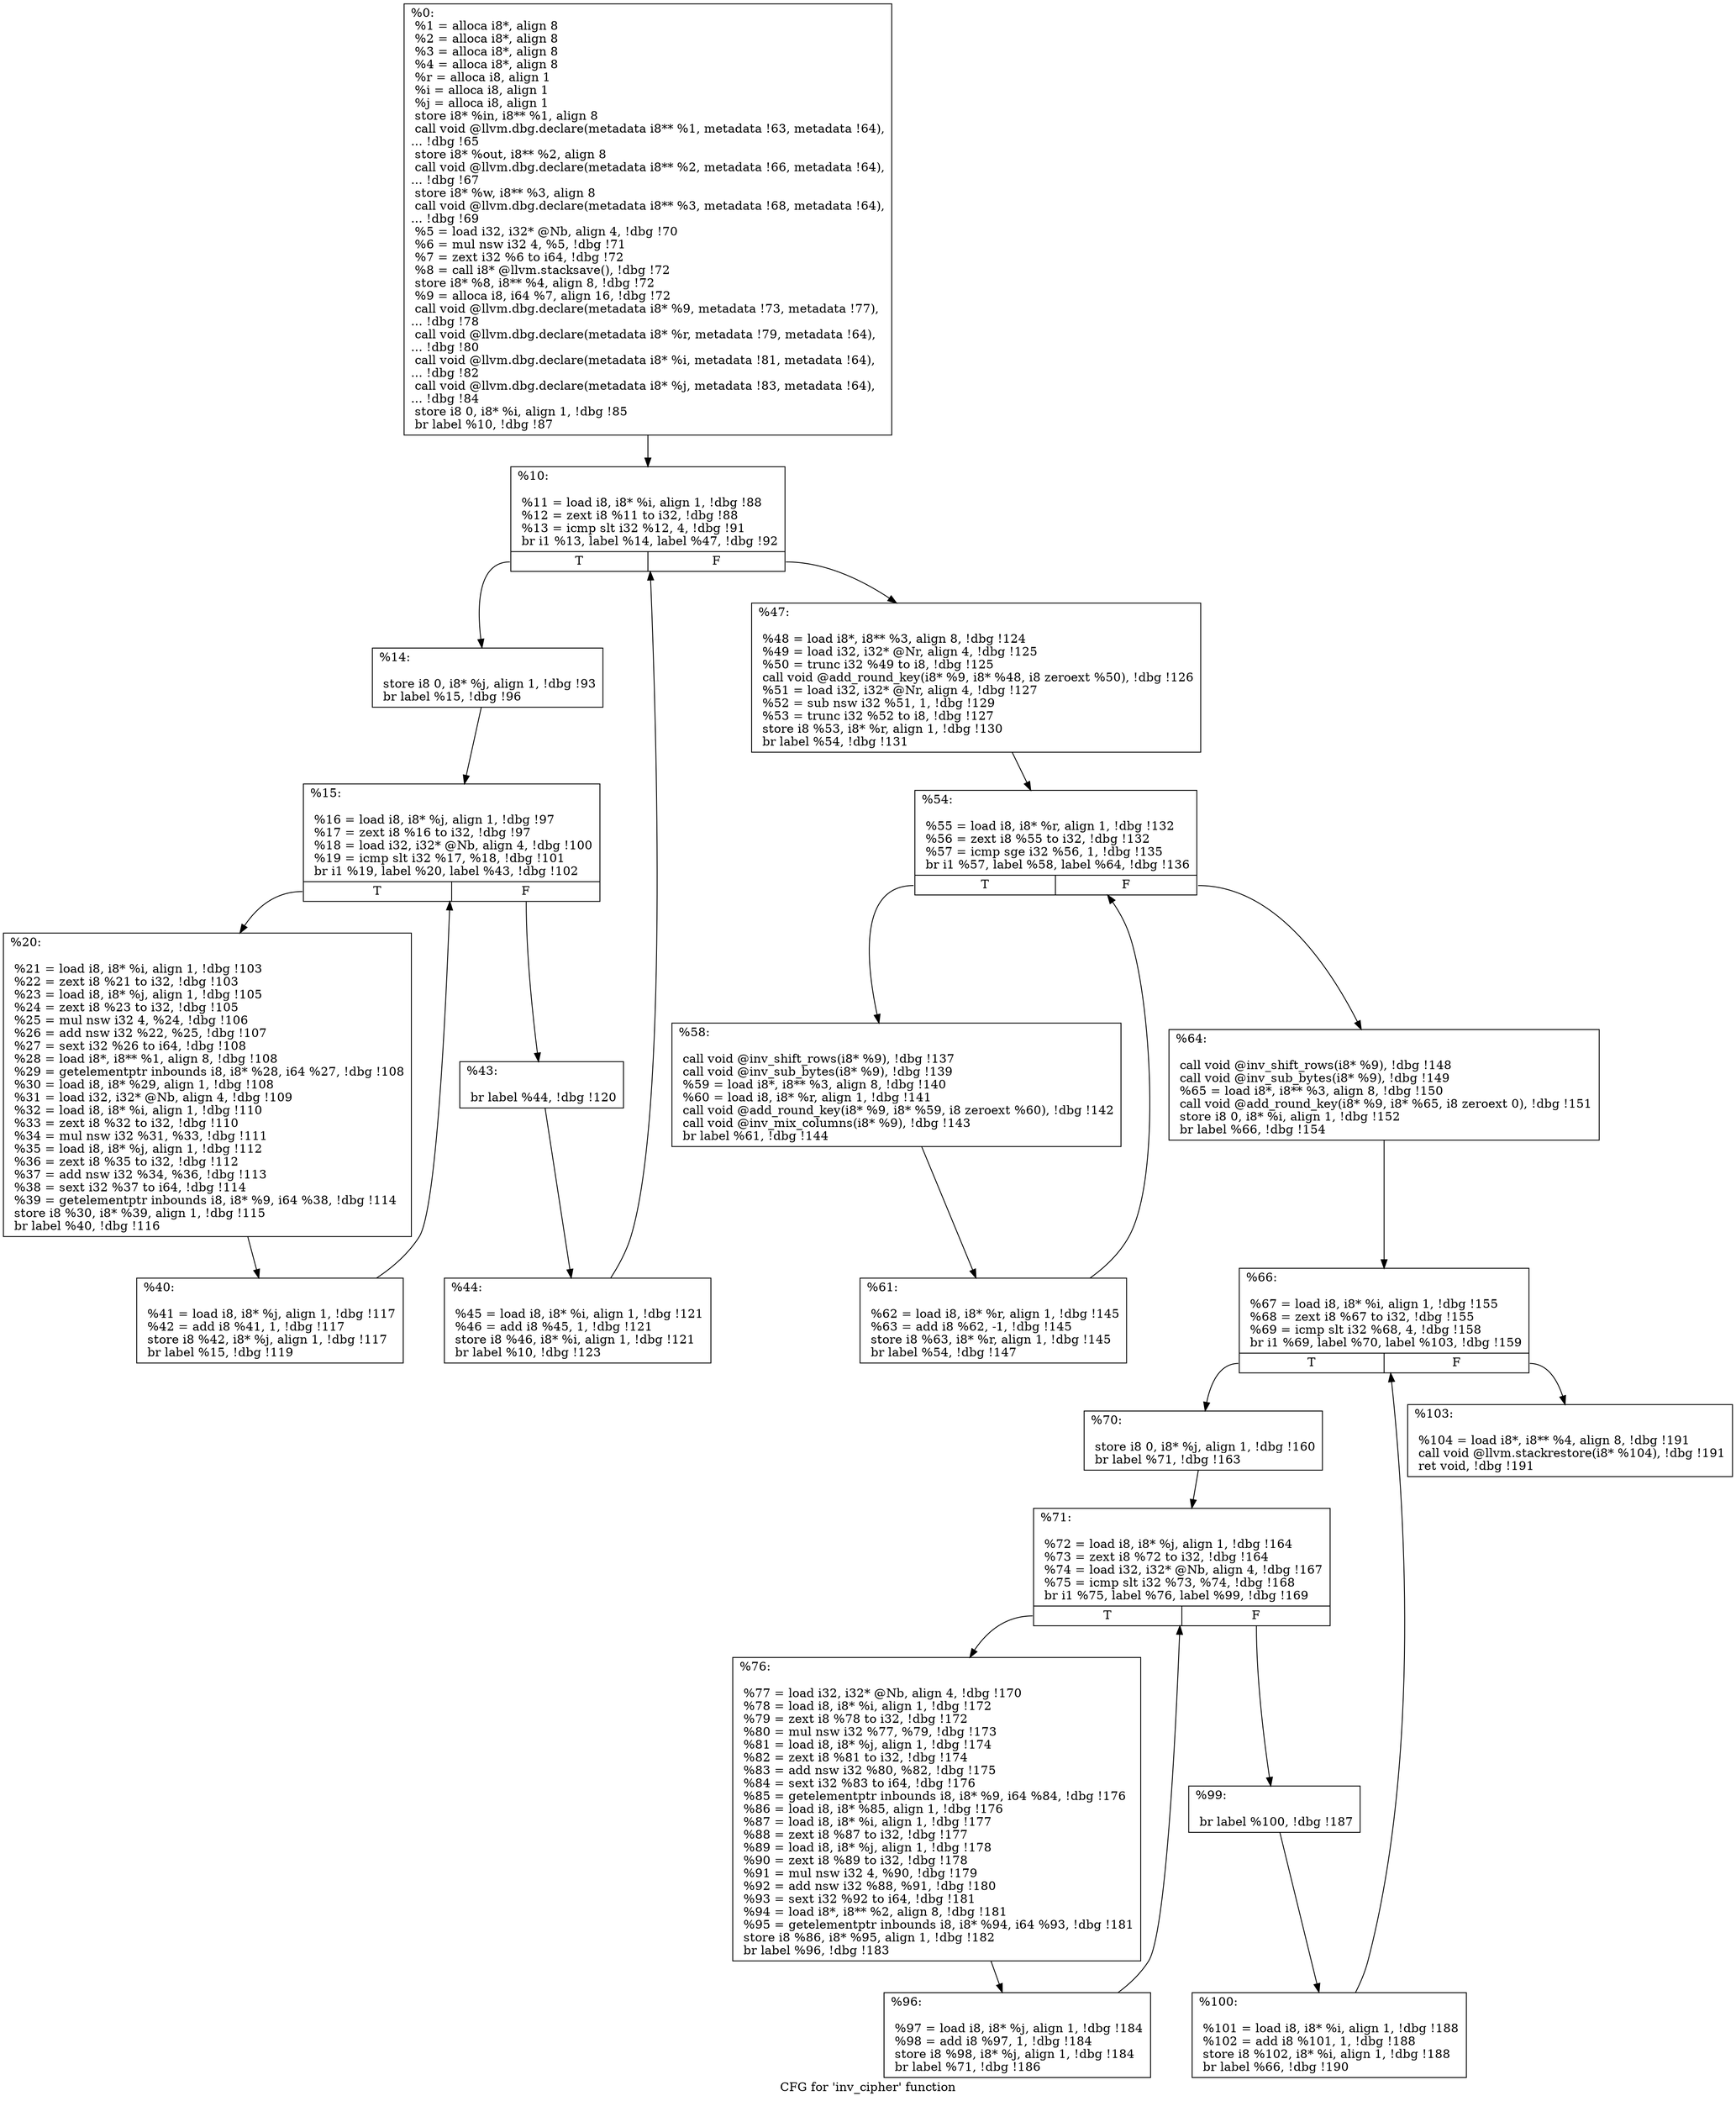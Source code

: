 digraph "CFG for 'inv_cipher' function" {
	label="CFG for 'inv_cipher' function";

	Node0x55ce628671d0 [shape=record,label="{%0:\l  %1 = alloca i8*, align 8\l  %2 = alloca i8*, align 8\l  %3 = alloca i8*, align 8\l  %4 = alloca i8*, align 8\l  %r = alloca i8, align 1\l  %i = alloca i8, align 1\l  %j = alloca i8, align 1\l  store i8* %in, i8** %1, align 8\l  call void @llvm.dbg.declare(metadata i8** %1, metadata !63, metadata !64),\l... !dbg !65\l  store i8* %out, i8** %2, align 8\l  call void @llvm.dbg.declare(metadata i8** %2, metadata !66, metadata !64),\l... !dbg !67\l  store i8* %w, i8** %3, align 8\l  call void @llvm.dbg.declare(metadata i8** %3, metadata !68, metadata !64),\l... !dbg !69\l  %5 = load i32, i32* @Nb, align 4, !dbg !70\l  %6 = mul nsw i32 4, %5, !dbg !71\l  %7 = zext i32 %6 to i64, !dbg !72\l  %8 = call i8* @llvm.stacksave(), !dbg !72\l  store i8* %8, i8** %4, align 8, !dbg !72\l  %9 = alloca i8, i64 %7, align 16, !dbg !72\l  call void @llvm.dbg.declare(metadata i8* %9, metadata !73, metadata !77),\l... !dbg !78\l  call void @llvm.dbg.declare(metadata i8* %r, metadata !79, metadata !64),\l... !dbg !80\l  call void @llvm.dbg.declare(metadata i8* %i, metadata !81, metadata !64),\l... !dbg !82\l  call void @llvm.dbg.declare(metadata i8* %j, metadata !83, metadata !64),\l... !dbg !84\l  store i8 0, i8* %i, align 1, !dbg !85\l  br label %10, !dbg !87\l}"];
	Node0x55ce628671d0 -> Node0x55ce62867220;
	Node0x55ce62867220 [shape=record,label="{%10:\l\l  %11 = load i8, i8* %i, align 1, !dbg !88\l  %12 = zext i8 %11 to i32, !dbg !88\l  %13 = icmp slt i32 %12, 4, !dbg !91\l  br i1 %13, label %14, label %47, !dbg !92\l|{<s0>T|<s1>F}}"];
	Node0x55ce62867220:s0 -> Node0x55ce62867270;
	Node0x55ce62867220:s1 -> Node0x55ce62867450;
	Node0x55ce62867270 [shape=record,label="{%14:\l\l  store i8 0, i8* %j, align 1, !dbg !93\l  br label %15, !dbg !96\l}"];
	Node0x55ce62867270 -> Node0x55ce628672c0;
	Node0x55ce628672c0 [shape=record,label="{%15:\l\l  %16 = load i8, i8* %j, align 1, !dbg !97\l  %17 = zext i8 %16 to i32, !dbg !97\l  %18 = load i32, i32* @Nb, align 4, !dbg !100\l  %19 = icmp slt i32 %17, %18, !dbg !101\l  br i1 %19, label %20, label %43, !dbg !102\l|{<s0>T|<s1>F}}"];
	Node0x55ce628672c0:s0 -> Node0x55ce62867310;
	Node0x55ce628672c0:s1 -> Node0x55ce628673b0;
	Node0x55ce62867310 [shape=record,label="{%20:\l\l  %21 = load i8, i8* %i, align 1, !dbg !103\l  %22 = zext i8 %21 to i32, !dbg !103\l  %23 = load i8, i8* %j, align 1, !dbg !105\l  %24 = zext i8 %23 to i32, !dbg !105\l  %25 = mul nsw i32 4, %24, !dbg !106\l  %26 = add nsw i32 %22, %25, !dbg !107\l  %27 = sext i32 %26 to i64, !dbg !108\l  %28 = load i8*, i8** %1, align 8, !dbg !108\l  %29 = getelementptr inbounds i8, i8* %28, i64 %27, !dbg !108\l  %30 = load i8, i8* %29, align 1, !dbg !108\l  %31 = load i32, i32* @Nb, align 4, !dbg !109\l  %32 = load i8, i8* %i, align 1, !dbg !110\l  %33 = zext i8 %32 to i32, !dbg !110\l  %34 = mul nsw i32 %31, %33, !dbg !111\l  %35 = load i8, i8* %j, align 1, !dbg !112\l  %36 = zext i8 %35 to i32, !dbg !112\l  %37 = add nsw i32 %34, %36, !dbg !113\l  %38 = sext i32 %37 to i64, !dbg !114\l  %39 = getelementptr inbounds i8, i8* %9, i64 %38, !dbg !114\l  store i8 %30, i8* %39, align 1, !dbg !115\l  br label %40, !dbg !116\l}"];
	Node0x55ce62867310 -> Node0x55ce62867360;
	Node0x55ce62867360 [shape=record,label="{%40:\l\l  %41 = load i8, i8* %j, align 1, !dbg !117\l  %42 = add i8 %41, 1, !dbg !117\l  store i8 %42, i8* %j, align 1, !dbg !117\l  br label %15, !dbg !119\l}"];
	Node0x55ce62867360 -> Node0x55ce628672c0;
	Node0x55ce628673b0 [shape=record,label="{%43:\l\l  br label %44, !dbg !120\l}"];
	Node0x55ce628673b0 -> Node0x55ce62867400;
	Node0x55ce62867400 [shape=record,label="{%44:\l\l  %45 = load i8, i8* %i, align 1, !dbg !121\l  %46 = add i8 %45, 1, !dbg !121\l  store i8 %46, i8* %i, align 1, !dbg !121\l  br label %10, !dbg !123\l}"];
	Node0x55ce62867400 -> Node0x55ce62867220;
	Node0x55ce62867450 [shape=record,label="{%47:\l\l  %48 = load i8*, i8** %3, align 8, !dbg !124\l  %49 = load i32, i32* @Nr, align 4, !dbg !125\l  %50 = trunc i32 %49 to i8, !dbg !125\l  call void @add_round_key(i8* %9, i8* %48, i8 zeroext %50), !dbg !126\l  %51 = load i32, i32* @Nr, align 4, !dbg !127\l  %52 = sub nsw i32 %51, 1, !dbg !129\l  %53 = trunc i32 %52 to i8, !dbg !127\l  store i8 %53, i8* %r, align 1, !dbg !130\l  br label %54, !dbg !131\l}"];
	Node0x55ce62867450 -> Node0x55ce628674a0;
	Node0x55ce628674a0 [shape=record,label="{%54:\l\l  %55 = load i8, i8* %r, align 1, !dbg !132\l  %56 = zext i8 %55 to i32, !dbg !132\l  %57 = icmp sge i32 %56, 1, !dbg !135\l  br i1 %57, label %58, label %64, !dbg !136\l|{<s0>T|<s1>F}}"];
	Node0x55ce628674a0:s0 -> Node0x55ce628674f0;
	Node0x55ce628674a0:s1 -> Node0x55ce62867590;
	Node0x55ce628674f0 [shape=record,label="{%58:\l\l  call void @inv_shift_rows(i8* %9), !dbg !137\l  call void @inv_sub_bytes(i8* %9), !dbg !139\l  %59 = load i8*, i8** %3, align 8, !dbg !140\l  %60 = load i8, i8* %r, align 1, !dbg !141\l  call void @add_round_key(i8* %9, i8* %59, i8 zeroext %60), !dbg !142\l  call void @inv_mix_columns(i8* %9), !dbg !143\l  br label %61, !dbg !144\l}"];
	Node0x55ce628674f0 -> Node0x55ce62867540;
	Node0x55ce62867540 [shape=record,label="{%61:\l\l  %62 = load i8, i8* %r, align 1, !dbg !145\l  %63 = add i8 %62, -1, !dbg !145\l  store i8 %63, i8* %r, align 1, !dbg !145\l  br label %54, !dbg !147\l}"];
	Node0x55ce62867540 -> Node0x55ce628674a0;
	Node0x55ce62867590 [shape=record,label="{%64:\l\l  call void @inv_shift_rows(i8* %9), !dbg !148\l  call void @inv_sub_bytes(i8* %9), !dbg !149\l  %65 = load i8*, i8** %3, align 8, !dbg !150\l  call void @add_round_key(i8* %9, i8* %65, i8 zeroext 0), !dbg !151\l  store i8 0, i8* %i, align 1, !dbg !152\l  br label %66, !dbg !154\l}"];
	Node0x55ce62867590 -> Node0x55ce628675e0;
	Node0x55ce628675e0 [shape=record,label="{%66:\l\l  %67 = load i8, i8* %i, align 1, !dbg !155\l  %68 = zext i8 %67 to i32, !dbg !155\l  %69 = icmp slt i32 %68, 4, !dbg !158\l  br i1 %69, label %70, label %103, !dbg !159\l|{<s0>T|<s1>F}}"];
	Node0x55ce628675e0:s0 -> Node0x55ce62867630;
	Node0x55ce628675e0:s1 -> Node0x55ce62867810;
	Node0x55ce62867630 [shape=record,label="{%70:\l\l  store i8 0, i8* %j, align 1, !dbg !160\l  br label %71, !dbg !163\l}"];
	Node0x55ce62867630 -> Node0x55ce62867680;
	Node0x55ce62867680 [shape=record,label="{%71:\l\l  %72 = load i8, i8* %j, align 1, !dbg !164\l  %73 = zext i8 %72 to i32, !dbg !164\l  %74 = load i32, i32* @Nb, align 4, !dbg !167\l  %75 = icmp slt i32 %73, %74, !dbg !168\l  br i1 %75, label %76, label %99, !dbg !169\l|{<s0>T|<s1>F}}"];
	Node0x55ce62867680:s0 -> Node0x55ce628676d0;
	Node0x55ce62867680:s1 -> Node0x55ce62867770;
	Node0x55ce628676d0 [shape=record,label="{%76:\l\l  %77 = load i32, i32* @Nb, align 4, !dbg !170\l  %78 = load i8, i8* %i, align 1, !dbg !172\l  %79 = zext i8 %78 to i32, !dbg !172\l  %80 = mul nsw i32 %77, %79, !dbg !173\l  %81 = load i8, i8* %j, align 1, !dbg !174\l  %82 = zext i8 %81 to i32, !dbg !174\l  %83 = add nsw i32 %80, %82, !dbg !175\l  %84 = sext i32 %83 to i64, !dbg !176\l  %85 = getelementptr inbounds i8, i8* %9, i64 %84, !dbg !176\l  %86 = load i8, i8* %85, align 1, !dbg !176\l  %87 = load i8, i8* %i, align 1, !dbg !177\l  %88 = zext i8 %87 to i32, !dbg !177\l  %89 = load i8, i8* %j, align 1, !dbg !178\l  %90 = zext i8 %89 to i32, !dbg !178\l  %91 = mul nsw i32 4, %90, !dbg !179\l  %92 = add nsw i32 %88, %91, !dbg !180\l  %93 = sext i32 %92 to i64, !dbg !181\l  %94 = load i8*, i8** %2, align 8, !dbg !181\l  %95 = getelementptr inbounds i8, i8* %94, i64 %93, !dbg !181\l  store i8 %86, i8* %95, align 1, !dbg !182\l  br label %96, !dbg !183\l}"];
	Node0x55ce628676d0 -> Node0x55ce62867720;
	Node0x55ce62867720 [shape=record,label="{%96:\l\l  %97 = load i8, i8* %j, align 1, !dbg !184\l  %98 = add i8 %97, 1, !dbg !184\l  store i8 %98, i8* %j, align 1, !dbg !184\l  br label %71, !dbg !186\l}"];
	Node0x55ce62867720 -> Node0x55ce62867680;
	Node0x55ce62867770 [shape=record,label="{%99:\l\l  br label %100, !dbg !187\l}"];
	Node0x55ce62867770 -> Node0x55ce628677c0;
	Node0x55ce628677c0 [shape=record,label="{%100:\l\l  %101 = load i8, i8* %i, align 1, !dbg !188\l  %102 = add i8 %101, 1, !dbg !188\l  store i8 %102, i8* %i, align 1, !dbg !188\l  br label %66, !dbg !190\l}"];
	Node0x55ce628677c0 -> Node0x55ce628675e0;
	Node0x55ce62867810 [shape=record,label="{%103:\l\l  %104 = load i8*, i8** %4, align 8, !dbg !191\l  call void @llvm.stackrestore(i8* %104), !dbg !191\l  ret void, !dbg !191\l}"];
}
